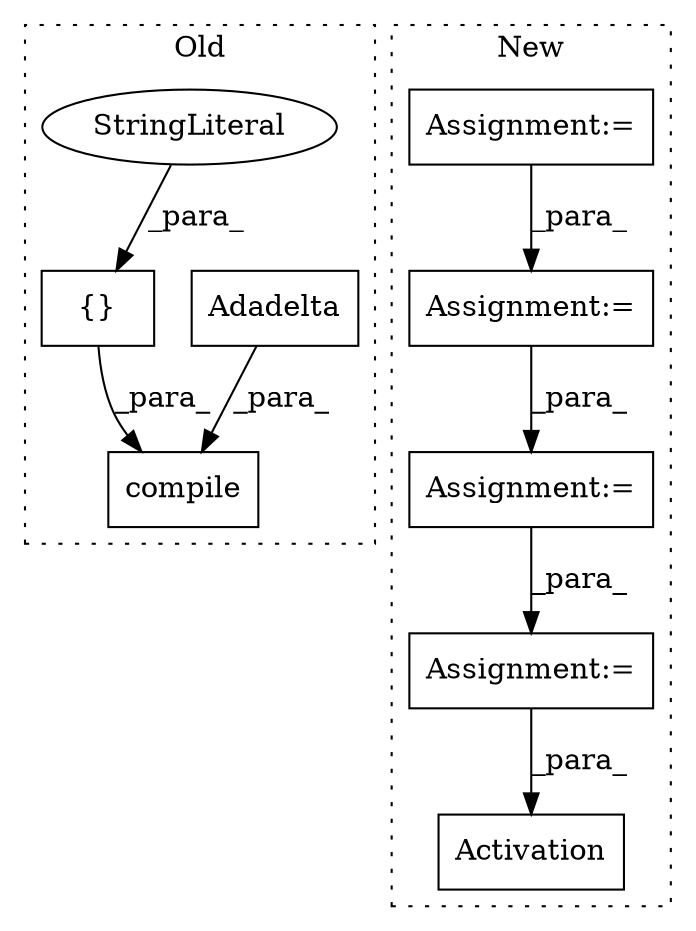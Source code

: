 digraph G {
subgraph cluster0 {
1 [label="compile" a="32" s="3038,3106" l="8,1" shape="box"];
3 [label="{}" a="4" s="3094,3105" l="1,1" shape="box"];
4 [label="Adadelta" a="32" s="3071" l="10" shape="box"];
5 [label="StringLiteral" a="45" s="3095" l="10" shape="ellipse"];
label = "Old";
style="dotted";
}
subgraph cluster1 {
2 [label="Activation" a="32" s="3341,3363" l="11,1" shape="box"];
6 [label="Assignment:=" a="7" s="2805" l="1" shape="box"];
7 [label="Assignment:=" a="7" s="3218" l="1" shape="box"];
8 [label="Assignment:=" a="7" s="3299" l="1" shape="box"];
9 [label="Assignment:=" a="7" s="3180" l="1" shape="box"];
label = "New";
style="dotted";
}
3 -> 1 [label="_para_"];
4 -> 1 [label="_para_"];
5 -> 3 [label="_para_"];
6 -> 9 [label="_para_"];
7 -> 8 [label="_para_"];
8 -> 2 [label="_para_"];
9 -> 7 [label="_para_"];
}